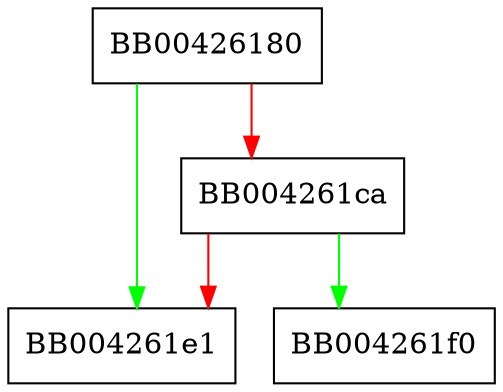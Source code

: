 digraph collect_rands {
  node [shape="box"];
  graph [splines=ortho];
  BB00426180 -> BB004261e1 [color="green"];
  BB00426180 -> BB004261ca [color="red"];
  BB004261ca -> BB004261f0 [color="green"];
  BB004261ca -> BB004261e1 [color="red"];
}